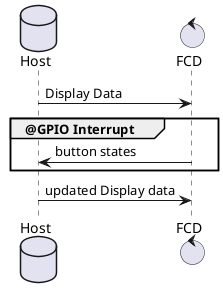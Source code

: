@startuml

database    Host    as h
control     FCD     as f



h -> f : Display Data 

group @GPIO Interrupt 
    f -> h : button states 
end 

h -> f : updated Display data 

@enduml

